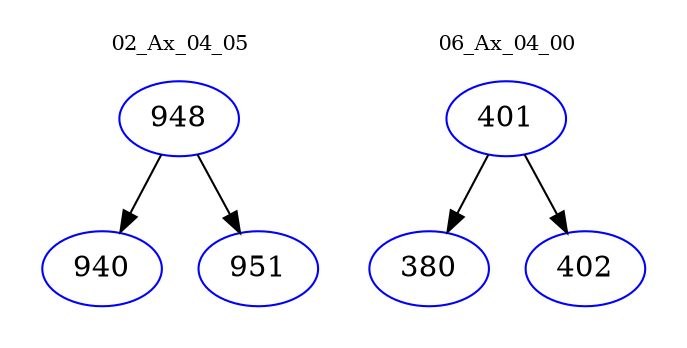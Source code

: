 digraph{
subgraph cluster_0 {
color = white
label = "02_Ax_04_05";
fontsize=10;
T0_948 [label="948", color="blue"]
T0_948 -> T0_940 [color="black"]
T0_940 [label="940", color="blue"]
T0_948 -> T0_951 [color="black"]
T0_951 [label="951", color="blue"]
}
subgraph cluster_1 {
color = white
label = "06_Ax_04_00";
fontsize=10;
T1_401 [label="401", color="blue"]
T1_401 -> T1_380 [color="black"]
T1_380 [label="380", color="blue"]
T1_401 -> T1_402 [color="black"]
T1_402 [label="402", color="blue"]
}
}

